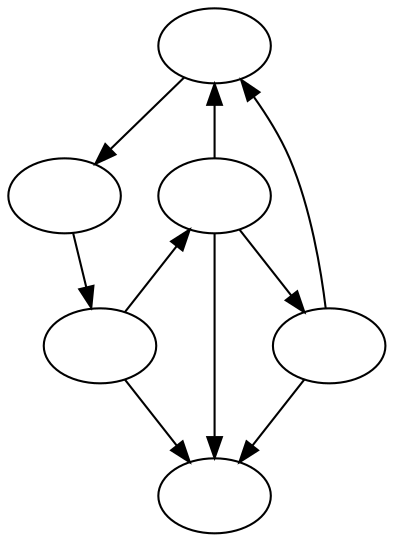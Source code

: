 digraph {
    a [label=""]
    b [label=""]
    c [label=""]
    d [label=""]
    e [label=""]
    f [label=""]
    
    a -> b -> c -> d
    a -> e -> c [dir=back]
    e -> d
    e -> f -> d
    a -> f [dir=back]
}
